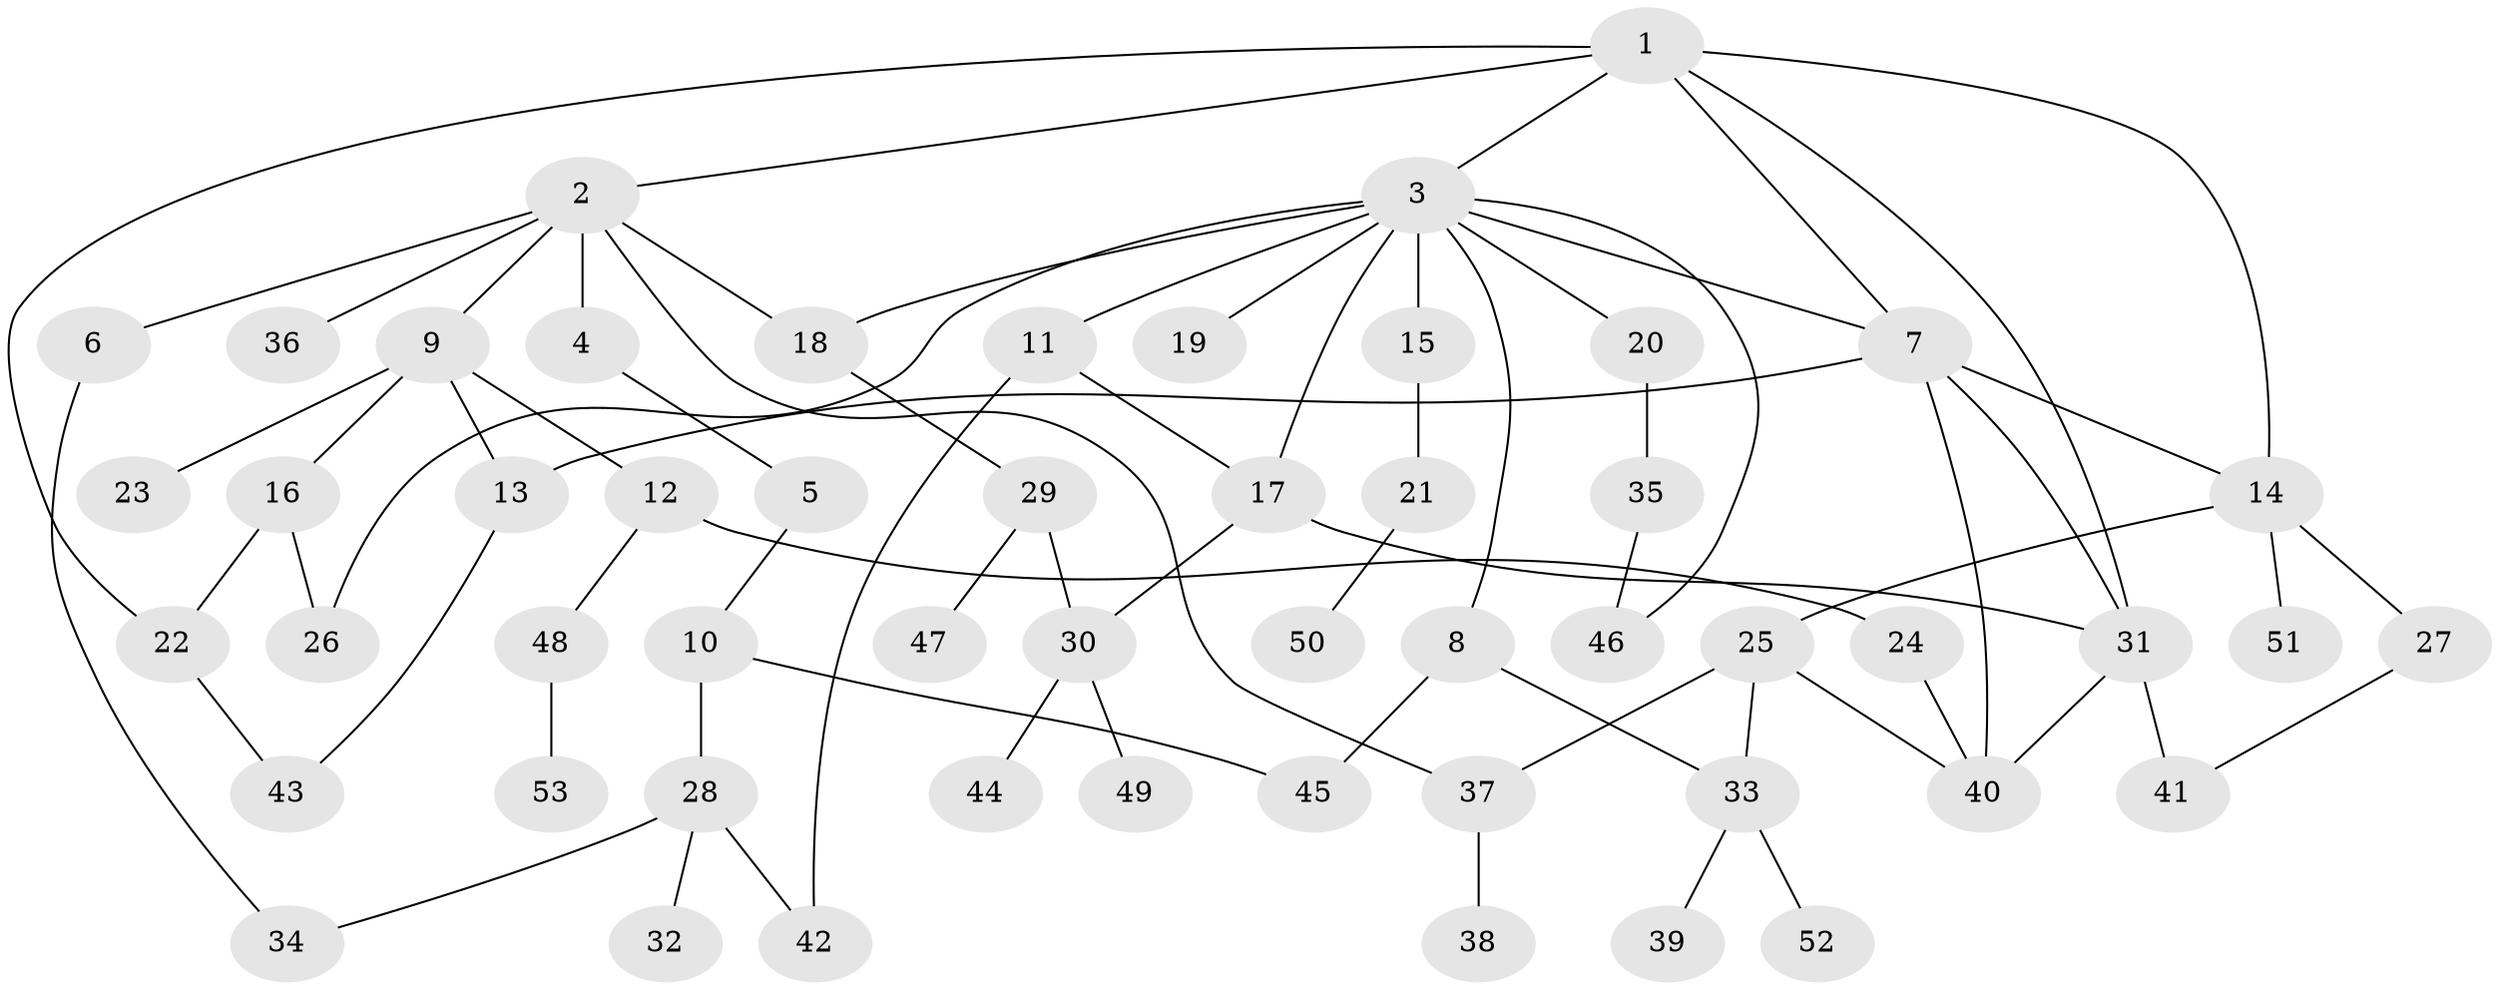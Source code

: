 // coarse degree distribution, {2: 0.21052631578947367, 3: 0.18421052631578946, 6: 0.05263157894736842, 4: 0.18421052631578946, 8: 0.02631578947368421, 5: 0.05263157894736842, 1: 0.2894736842105263}
// Generated by graph-tools (version 1.1) at 2025/36/03/04/25 23:36:02]
// undirected, 53 vertices, 73 edges
graph export_dot {
  node [color=gray90,style=filled];
  1;
  2;
  3;
  4;
  5;
  6;
  7;
  8;
  9;
  10;
  11;
  12;
  13;
  14;
  15;
  16;
  17;
  18;
  19;
  20;
  21;
  22;
  23;
  24;
  25;
  26;
  27;
  28;
  29;
  30;
  31;
  32;
  33;
  34;
  35;
  36;
  37;
  38;
  39;
  40;
  41;
  42;
  43;
  44;
  45;
  46;
  47;
  48;
  49;
  50;
  51;
  52;
  53;
  1 -- 2;
  1 -- 3;
  1 -- 22;
  1 -- 14;
  1 -- 7;
  1 -- 31;
  2 -- 4;
  2 -- 6;
  2 -- 9;
  2 -- 36;
  2 -- 37;
  2 -- 18;
  3 -- 7;
  3 -- 8;
  3 -- 11;
  3 -- 15;
  3 -- 18;
  3 -- 19;
  3 -- 20;
  3 -- 46;
  3 -- 26;
  3 -- 17;
  4 -- 5;
  5 -- 10;
  6 -- 34;
  7 -- 13;
  7 -- 14;
  7 -- 40;
  7 -- 31;
  8 -- 33;
  8 -- 45;
  9 -- 12;
  9 -- 16;
  9 -- 23;
  9 -- 13;
  10 -- 28;
  10 -- 45;
  11 -- 17;
  11 -- 42;
  12 -- 24;
  12 -- 48;
  13 -- 43;
  14 -- 25;
  14 -- 27;
  14 -- 51;
  15 -- 21;
  16 -- 26;
  16 -- 22;
  17 -- 31;
  17 -- 30;
  18 -- 29;
  20 -- 35;
  21 -- 50;
  22 -- 43;
  24 -- 40;
  25 -- 33;
  25 -- 37;
  25 -- 40;
  27 -- 41;
  28 -- 32;
  28 -- 34;
  28 -- 42;
  29 -- 30;
  29 -- 47;
  30 -- 44;
  30 -- 49;
  31 -- 40;
  31 -- 41;
  33 -- 39;
  33 -- 52;
  35 -- 46;
  37 -- 38;
  48 -- 53;
}
